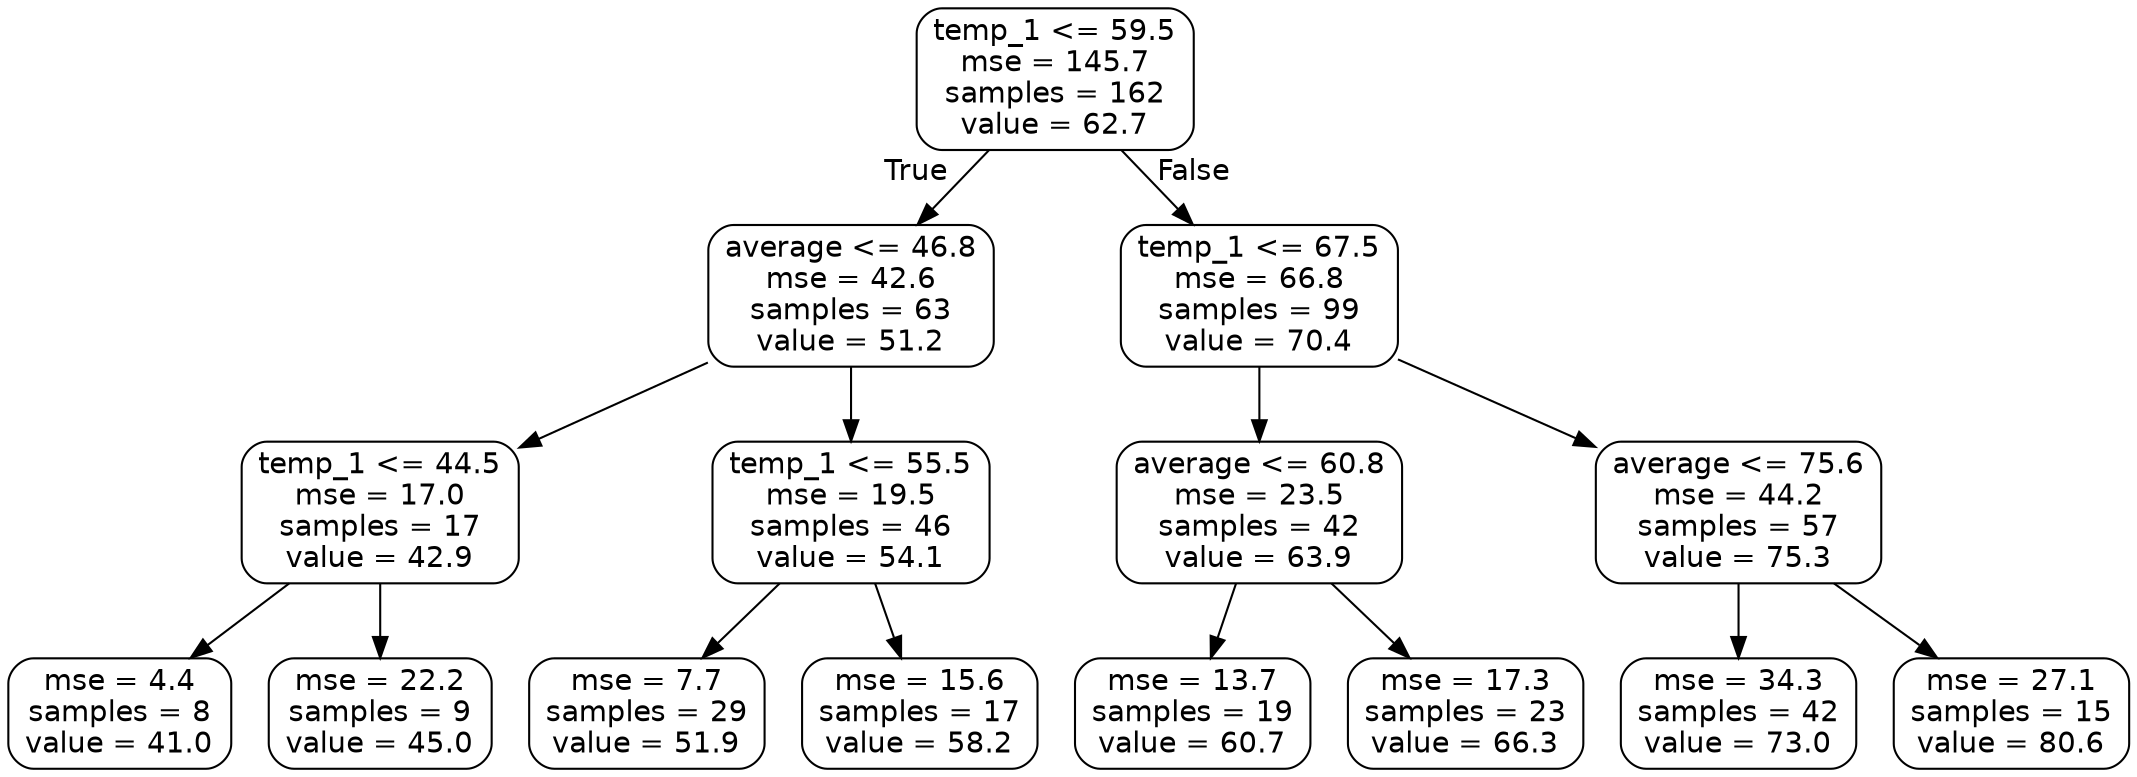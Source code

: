 digraph Tree {
node [shape=box, style="rounded", color="black", fontname=helvetica] ;
edge [fontname=helvetica] ;
0 [label="temp_1 <= 59.5\nmse = 145.7\nsamples = 162\nvalue = 62.7"] ;
1 [label="average <= 46.8\nmse = 42.6\nsamples = 63\nvalue = 51.2"] ;
0 -> 1 [labeldistance=2.5, labelangle=45, headlabel="True"] ;
2 [label="temp_1 <= 44.5\nmse = 17.0\nsamples = 17\nvalue = 42.9"] ;
1 -> 2 ;
3 [label="mse = 4.4\nsamples = 8\nvalue = 41.0"] ;
2 -> 3 ;
4 [label="mse = 22.2\nsamples = 9\nvalue = 45.0"] ;
2 -> 4 ;
5 [label="temp_1 <= 55.5\nmse = 19.5\nsamples = 46\nvalue = 54.1"] ;
1 -> 5 ;
6 [label="mse = 7.7\nsamples = 29\nvalue = 51.9"] ;
5 -> 6 ;
7 [label="mse = 15.6\nsamples = 17\nvalue = 58.2"] ;
5 -> 7 ;
8 [label="temp_1 <= 67.5\nmse = 66.8\nsamples = 99\nvalue = 70.4"] ;
0 -> 8 [labeldistance=2.5, labelangle=-45, headlabel="False"] ;
9 [label="average <= 60.8\nmse = 23.5\nsamples = 42\nvalue = 63.9"] ;
8 -> 9 ;
10 [label="mse = 13.7\nsamples = 19\nvalue = 60.7"] ;
9 -> 10 ;
11 [label="mse = 17.3\nsamples = 23\nvalue = 66.3"] ;
9 -> 11 ;
12 [label="average <= 75.6\nmse = 44.2\nsamples = 57\nvalue = 75.3"] ;
8 -> 12 ;
13 [label="mse = 34.3\nsamples = 42\nvalue = 73.0"] ;
12 -> 13 ;
14 [label="mse = 27.1\nsamples = 15\nvalue = 80.6"] ;
12 -> 14 ;
}